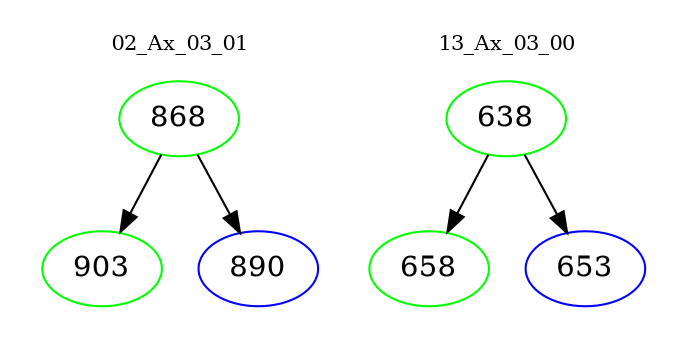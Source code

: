 digraph{
subgraph cluster_0 {
color = white
label = "02_Ax_03_01";
fontsize=10;
T0_868 [label="868", color="green"]
T0_868 -> T0_903 [color="black"]
T0_903 [label="903", color="green"]
T0_868 -> T0_890 [color="black"]
T0_890 [label="890", color="blue"]
}
subgraph cluster_1 {
color = white
label = "13_Ax_03_00";
fontsize=10;
T1_638 [label="638", color="green"]
T1_638 -> T1_658 [color="black"]
T1_658 [label="658", color="green"]
T1_638 -> T1_653 [color="black"]
T1_653 [label="653", color="blue"]
}
}
